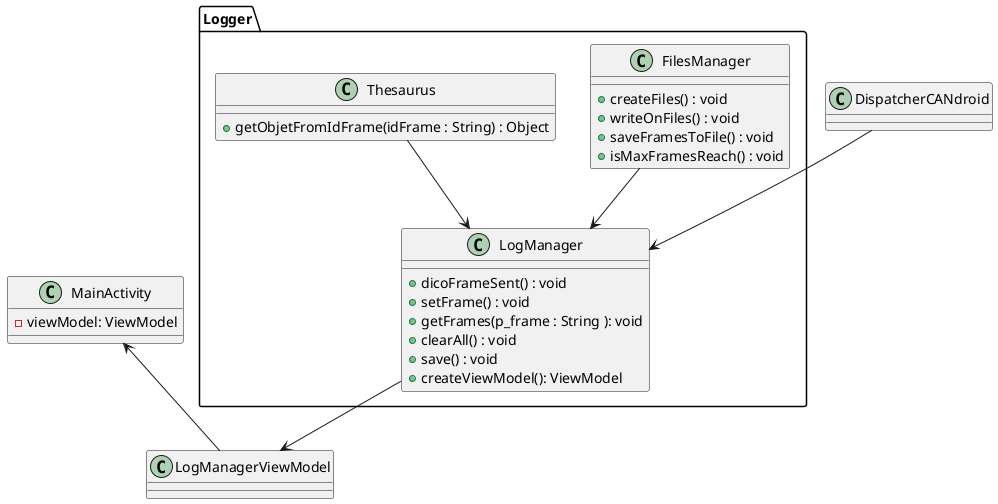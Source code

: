 @startuml

package Logger {
class LogManager
{
+ dicoFrameSent() : void
+ setFrame() : void
+ getFrames(p_frame : String ): void
+ clearAll() : void
+ save() : void
+createViewModel(): ViewModel
}

class FilesManager
{
+ createFiles() : void
+ writeOnFiles() : void
+ saveFramesToFile() : void
+ isMaxFramesReach() : void
}

class Thesaurus
{
+ getObjetFromIdFrame(idFrame : String) : Object
}    



}

class LogManagerViewModel 
{

}

class MainActivity 
{
    -viewModel: ViewModel
}

LogManager --> LogManagerViewModel
MainActivity <-- LogManagerViewModel
DispatcherCANdroid --> LogManager 
FilesManager --> LogManager
Thesaurus --> LogManager

@enduml